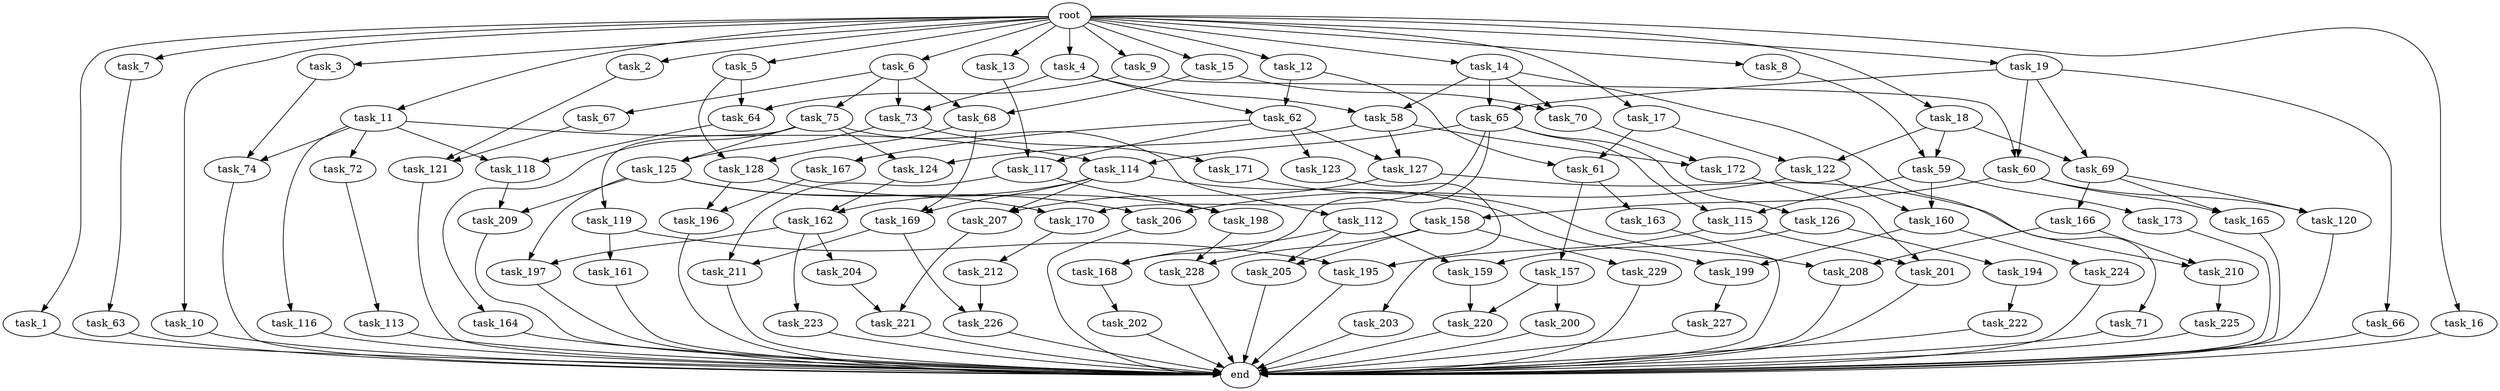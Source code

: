 digraph G {
  root [size="0.000000"];
  task_1 [size="102.400000"];
  task_2 [size="102.400000"];
  task_3 [size="102.400000"];
  task_4 [size="102.400000"];
  task_5 [size="102.400000"];
  task_6 [size="102.400000"];
  task_7 [size="102.400000"];
  task_8 [size="102.400000"];
  task_9 [size="102.400000"];
  task_10 [size="102.400000"];
  task_11 [size="102.400000"];
  task_12 [size="102.400000"];
  task_13 [size="102.400000"];
  task_14 [size="102.400000"];
  task_15 [size="102.400000"];
  task_16 [size="102.400000"];
  task_17 [size="102.400000"];
  task_18 [size="102.400000"];
  task_19 [size="102.400000"];
  task_58 [size="116823110451.200012"];
  task_59 [size="42949672960.000000"];
  task_60 [size="116823110451.200012"];
  task_61 [size="100502234726.400009"];
  task_62 [size="100502234726.400009"];
  task_63 [size="13743895347.200001"];
  task_64 [size="34359738368.000000"];
  task_65 [size="171798691840.000000"];
  task_66 [size="85899345920.000000"];
  task_67 [size="30923764531.200001"];
  task_68 [size="100502234726.400009"];
  task_69 [size="107374182400.000000"];
  task_70 [size="155477816115.200012"];
  task_71 [size="85899345920.000000"];
  task_72 [size="30923764531.200001"];
  task_73 [size="61847529062.400002"];
  task_74 [size="100502234726.400009"];
  task_75 [size="30923764531.200001"];
  task_112 [size="69578470195.199997"];
  task_113 [size="13743895347.200001"];
  task_114 [size="38654705664.000000"];
  task_115 [size="29205777612.800003"];
  task_116 [size="30923764531.200001"];
  task_117 [size="91053306675.200012"];
  task_118 [size="52398601011.200005"];
  task_119 [size="69578470195.199997"];
  task_120 [size="73014444032.000000"];
  task_121 [size="155477816115.200012"];
  task_122 [size="52398601011.200005"];
  task_123 [size="69578470195.199997"];
  task_124 [size="111669149696.000000"];
  task_125 [size="83322365542.400009"];
  task_126 [size="7730941132.800000"];
  task_127 [size="111669149696.000000"];
  task_128 [size="73014444032.000000"];
  task_157 [size="3435973836.800000"];
  task_158 [size="3435973836.800000"];
  task_159 [size="77309411328.000000"];
  task_160 [size="52398601011.200005"];
  task_161 [size="30923764531.200001"];
  task_162 [size="111669149696.000000"];
  task_163 [size="3435973836.800000"];
  task_164 [size="69578470195.199997"];
  task_165 [size="73014444032.000000"];
  task_166 [size="69578470195.199997"];
  task_167 [size="69578470195.199997"];
  task_168 [size="15461882265.600000"];
  task_169 [size="139156940390.399994"];
  task_170 [size="77309411328.000000"];
  task_171 [size="13743895347.200001"];
  task_172 [size="55834574848.000000"];
  task_173 [size="21474836480.000000"];
  task_194 [size="69578470195.199997"];
  task_195 [size="116823110451.200012"];
  task_196 [size="100502234726.400009"];
  task_197 [size="124554051584.000000"];
  task_198 [size="52398601011.200005"];
  task_199 [size="83322365542.400009"];
  task_200 [size="30923764531.200001"];
  task_201 [size="89335319756.800003"];
  task_202 [size="30923764531.200001"];
  task_203 [size="30923764531.200001"];
  task_204 [size="54975581388.800003"];
  task_205 [size="21474836480.000000"];
  task_206 [size="100502234726.400009"];
  task_207 [size="73014444032.000000"];
  task_208 [size="38654705664.000000"];
  task_209 [size="83322365542.400009"];
  task_210 [size="11166914969.600000"];
  task_211 [size="24910810316.800003"];
  task_212 [size="69578470195.199997"];
  task_220 [size="52398601011.200005"];
  task_221 [size="55834574848.000000"];
  task_222 [size="42090679500.800003"];
  task_223 [size="54975581388.800003"];
  task_224 [size="13743895347.200001"];
  task_225 [size="7730941132.800000"];
  task_226 [size="11166914969.600000"];
  task_227 [size="3435973836.800000"];
  task_228 [size="17179869184.000000"];
  task_229 [size="13743895347.200001"];
  end [size="0.000000"];

  root -> task_1 [size="1.000000"];
  root -> task_2 [size="1.000000"];
  root -> task_3 [size="1.000000"];
  root -> task_4 [size="1.000000"];
  root -> task_5 [size="1.000000"];
  root -> task_6 [size="1.000000"];
  root -> task_7 [size="1.000000"];
  root -> task_8 [size="1.000000"];
  root -> task_9 [size="1.000000"];
  root -> task_10 [size="1.000000"];
  root -> task_11 [size="1.000000"];
  root -> task_12 [size="1.000000"];
  root -> task_13 [size="1.000000"];
  root -> task_14 [size="1.000000"];
  root -> task_15 [size="1.000000"];
  root -> task_16 [size="1.000000"];
  root -> task_17 [size="1.000000"];
  root -> task_18 [size="1.000000"];
  root -> task_19 [size="1.000000"];
  task_1 -> end [size="1.000000"];
  task_2 -> task_121 [size="679477248.000000"];
  task_3 -> task_74 [size="679477248.000000"];
  task_4 -> task_58 [size="301989888.000000"];
  task_4 -> task_62 [size="301989888.000000"];
  task_4 -> task_73 [size="301989888.000000"];
  task_5 -> task_64 [size="33554432.000000"];
  task_5 -> task_128 [size="33554432.000000"];
  task_6 -> task_67 [size="301989888.000000"];
  task_6 -> task_68 [size="301989888.000000"];
  task_6 -> task_73 [size="301989888.000000"];
  task_6 -> task_75 [size="301989888.000000"];
  task_7 -> task_63 [size="134217728.000000"];
  task_8 -> task_59 [size="209715200.000000"];
  task_9 -> task_60 [size="301989888.000000"];
  task_9 -> task_64 [size="301989888.000000"];
  task_10 -> end [size="1.000000"];
  task_11 -> task_72 [size="301989888.000000"];
  task_11 -> task_74 [size="301989888.000000"];
  task_11 -> task_114 [size="301989888.000000"];
  task_11 -> task_116 [size="301989888.000000"];
  task_11 -> task_118 [size="301989888.000000"];
  task_12 -> task_61 [size="679477248.000000"];
  task_12 -> task_62 [size="679477248.000000"];
  task_13 -> task_117 [size="209715200.000000"];
  task_14 -> task_58 [size="838860800.000000"];
  task_14 -> task_65 [size="838860800.000000"];
  task_14 -> task_70 [size="838860800.000000"];
  task_14 -> task_71 [size="838860800.000000"];
  task_15 -> task_68 [size="679477248.000000"];
  task_15 -> task_70 [size="679477248.000000"];
  task_16 -> end [size="1.000000"];
  task_17 -> task_61 [size="301989888.000000"];
  task_17 -> task_122 [size="301989888.000000"];
  task_18 -> task_59 [size="209715200.000000"];
  task_18 -> task_69 [size="209715200.000000"];
  task_18 -> task_122 [size="209715200.000000"];
  task_19 -> task_60 [size="838860800.000000"];
  task_19 -> task_65 [size="838860800.000000"];
  task_19 -> task_66 [size="838860800.000000"];
  task_19 -> task_69 [size="838860800.000000"];
  task_58 -> task_124 [size="411041792.000000"];
  task_58 -> task_127 [size="411041792.000000"];
  task_58 -> task_172 [size="411041792.000000"];
  task_59 -> task_115 [size="209715200.000000"];
  task_59 -> task_160 [size="209715200.000000"];
  task_59 -> task_173 [size="209715200.000000"];
  task_60 -> task_120 [size="33554432.000000"];
  task_60 -> task_158 [size="33554432.000000"];
  task_60 -> task_165 [size="33554432.000000"];
  task_61 -> task_157 [size="33554432.000000"];
  task_61 -> task_163 [size="33554432.000000"];
  task_62 -> task_117 [size="679477248.000000"];
  task_62 -> task_123 [size="679477248.000000"];
  task_62 -> task_127 [size="679477248.000000"];
  task_62 -> task_167 [size="679477248.000000"];
  task_63 -> end [size="1.000000"];
  task_64 -> task_118 [size="209715200.000000"];
  task_65 -> task_114 [size="75497472.000000"];
  task_65 -> task_115 [size="75497472.000000"];
  task_65 -> task_126 [size="75497472.000000"];
  task_65 -> task_168 [size="75497472.000000"];
  task_65 -> task_170 [size="75497472.000000"];
  task_66 -> end [size="1.000000"];
  task_67 -> task_121 [size="838860800.000000"];
  task_68 -> task_128 [size="679477248.000000"];
  task_68 -> task_169 [size="679477248.000000"];
  task_69 -> task_120 [size="679477248.000000"];
  task_69 -> task_165 [size="679477248.000000"];
  task_69 -> task_166 [size="679477248.000000"];
  task_70 -> task_172 [size="134217728.000000"];
  task_71 -> end [size="1.000000"];
  task_72 -> task_113 [size="134217728.000000"];
  task_73 -> task_125 [size="134217728.000000"];
  task_73 -> task_171 [size="134217728.000000"];
  task_74 -> end [size="1.000000"];
  task_75 -> task_112 [size="679477248.000000"];
  task_75 -> task_119 [size="679477248.000000"];
  task_75 -> task_124 [size="679477248.000000"];
  task_75 -> task_125 [size="679477248.000000"];
  task_75 -> task_164 [size="679477248.000000"];
  task_112 -> task_159 [size="75497472.000000"];
  task_112 -> task_168 [size="75497472.000000"];
  task_112 -> task_205 [size="75497472.000000"];
  task_113 -> end [size="1.000000"];
  task_114 -> task_162 [size="679477248.000000"];
  task_114 -> task_169 [size="679477248.000000"];
  task_114 -> task_199 [size="679477248.000000"];
  task_114 -> task_207 [size="679477248.000000"];
  task_115 -> task_195 [size="838860800.000000"];
  task_115 -> task_201 [size="838860800.000000"];
  task_116 -> end [size="1.000000"];
  task_117 -> task_198 [size="209715200.000000"];
  task_117 -> task_211 [size="209715200.000000"];
  task_118 -> task_209 [size="134217728.000000"];
  task_119 -> task_161 [size="301989888.000000"];
  task_119 -> task_195 [size="301989888.000000"];
  task_120 -> end [size="1.000000"];
  task_121 -> end [size="1.000000"];
  task_122 -> task_160 [size="301989888.000000"];
  task_122 -> task_206 [size="301989888.000000"];
  task_123 -> task_203 [size="301989888.000000"];
  task_124 -> task_162 [size="411041792.000000"];
  task_125 -> task_170 [size="679477248.000000"];
  task_125 -> task_197 [size="679477248.000000"];
  task_125 -> task_206 [size="679477248.000000"];
  task_125 -> task_209 [size="679477248.000000"];
  task_126 -> task_159 [size="679477248.000000"];
  task_126 -> task_194 [size="679477248.000000"];
  task_127 -> task_207 [size="33554432.000000"];
  task_127 -> task_210 [size="33554432.000000"];
  task_128 -> task_196 [size="301989888.000000"];
  task_128 -> task_198 [size="301989888.000000"];
  task_157 -> task_200 [size="301989888.000000"];
  task_157 -> task_220 [size="301989888.000000"];
  task_158 -> task_205 [size="134217728.000000"];
  task_158 -> task_228 [size="134217728.000000"];
  task_158 -> task_229 [size="134217728.000000"];
  task_159 -> task_220 [size="209715200.000000"];
  task_160 -> task_199 [size="134217728.000000"];
  task_160 -> task_224 [size="134217728.000000"];
  task_161 -> end [size="1.000000"];
  task_162 -> task_197 [size="536870912.000000"];
  task_162 -> task_204 [size="536870912.000000"];
  task_162 -> task_223 [size="536870912.000000"];
  task_163 -> end [size="1.000000"];
  task_164 -> end [size="1.000000"];
  task_165 -> end [size="1.000000"];
  task_166 -> task_208 [size="75497472.000000"];
  task_166 -> task_210 [size="75497472.000000"];
  task_167 -> task_196 [size="679477248.000000"];
  task_168 -> task_202 [size="301989888.000000"];
  task_169 -> task_211 [size="33554432.000000"];
  task_169 -> task_226 [size="33554432.000000"];
  task_170 -> task_212 [size="679477248.000000"];
  task_171 -> task_208 [size="301989888.000000"];
  task_172 -> task_201 [size="33554432.000000"];
  task_173 -> end [size="1.000000"];
  task_194 -> task_222 [size="411041792.000000"];
  task_195 -> end [size="1.000000"];
  task_196 -> end [size="1.000000"];
  task_197 -> end [size="1.000000"];
  task_198 -> task_228 [size="33554432.000000"];
  task_199 -> task_227 [size="33554432.000000"];
  task_200 -> end [size="1.000000"];
  task_201 -> end [size="1.000000"];
  task_202 -> end [size="1.000000"];
  task_203 -> end [size="1.000000"];
  task_204 -> task_221 [size="411041792.000000"];
  task_205 -> end [size="1.000000"];
  task_206 -> end [size="1.000000"];
  task_207 -> task_221 [size="134217728.000000"];
  task_208 -> end [size="1.000000"];
  task_209 -> end [size="1.000000"];
  task_210 -> task_225 [size="75497472.000000"];
  task_211 -> end [size="1.000000"];
  task_212 -> task_226 [size="75497472.000000"];
  task_220 -> end [size="1.000000"];
  task_221 -> end [size="1.000000"];
  task_222 -> end [size="1.000000"];
  task_223 -> end [size="1.000000"];
  task_224 -> end [size="1.000000"];
  task_225 -> end [size="1.000000"];
  task_226 -> end [size="1.000000"];
  task_227 -> end [size="1.000000"];
  task_228 -> end [size="1.000000"];
  task_229 -> end [size="1.000000"];
}
